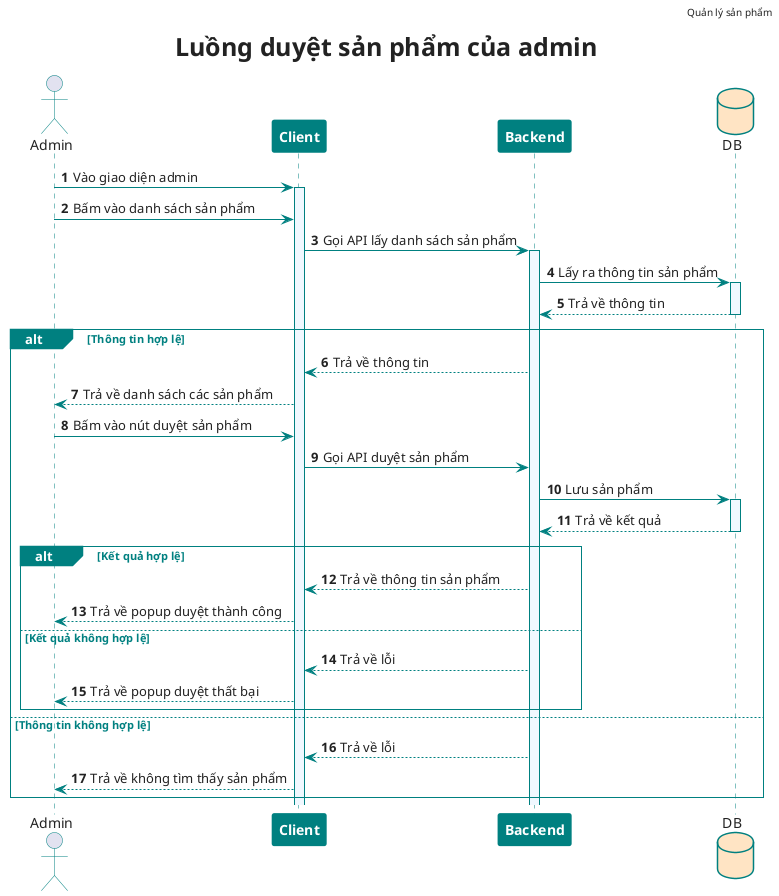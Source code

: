 @startuml
skinparam shadowing false
skinparam responseMessageBelowArrow false
skinparam DefaultFontColor #222
skinparam TitleFontSize 25
skinparam NoteBorderColor #teal
skinparam NoteBackgroundColor #powderblue
skinparam NoteFontColor #444
skinparam DatabaseBorderColor #teal
skinparam DatabaseBackgroundColor #bisque
skinparam sequence {
  ParticipantBorderThickness 1
  ParticipantBorderColor #teal
  ParticipantBackgroundColor #teal
  ParticipantFontColor #white
  ParticipantFontSize 14
  ParticipantFontStyle bold
  LifeLineBorderColor #teal
  LifeLineBackgroundColor #aliceblue
  ArrowColor #teal
  ActorBorderColor #teal
  GroupBorderThickness 1
  GroupBorderColor #teal
  GroupHeaderFontColor #white
  GroupBackgroundColor #teal
  GroupFontColor #teal
}

header Quản lý sản phẩm
title Luồng duyệt sản phẩm của admin
autonumber
actor "Admin" as admin
participant "Client" as client
participant "Backend" as be
database DB
admin -> client++: Vào giao diện admin
admin -> client: Bấm vào danh sách sản phẩm
client -> be++: Gọi API lấy danh sách sản phẩm
be -> DB++: Lấy ra thông tin sản phẩm
DB--> be: Trả về thông tin
DB--
alt Thông tin hợp lệ
be --> client: Trả về thông tin
client --> admin: Trả về danh sách các sản phẩm
admin -> client: Bấm vào nút duyệt sản phẩm
client -> be: Gọi API duyệt sản phẩm
be -> DB++: Lưu sản phẩm
DB --> be: Trả về kết quả
DB--
alt Kết quả hợp lệ
be --> client: Trả về thông tin sản phẩm
client --> admin: Trả về popup duyệt thành công
else Kết quả không hợp lệ
be --> client: Trả về lỗi
client --> admin: Trả về popup duyệt thất bại
end
else Thông tin không hợp lệ
be --> client: Trả về lỗi
client --> admin: Trả về không tìm thấy sản phẩm
end
@enduml